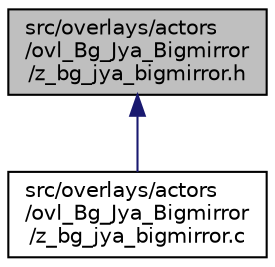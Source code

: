 digraph "src/overlays/actors/ovl_Bg_Jya_Bigmirror/z_bg_jya_bigmirror.h"
{
 // LATEX_PDF_SIZE
  edge [fontname="Helvetica",fontsize="10",labelfontname="Helvetica",labelfontsize="10"];
  node [fontname="Helvetica",fontsize="10",shape=record];
  Node1 [label="src/overlays/actors\l/ovl_Bg_Jya_Bigmirror\l/z_bg_jya_bigmirror.h",height=0.2,width=0.4,color="black", fillcolor="grey75", style="filled", fontcolor="black",tooltip=" "];
  Node1 -> Node2 [dir="back",color="midnightblue",fontsize="10",style="solid",fontname="Helvetica"];
  Node2 [label="src/overlays/actors\l/ovl_Bg_Jya_Bigmirror\l/z_bg_jya_bigmirror.c",height=0.2,width=0.4,color="black", fillcolor="white", style="filled",URL="$d2/d6c/z__bg__jya__bigmirror_8c.html",tooltip=" "];
}
